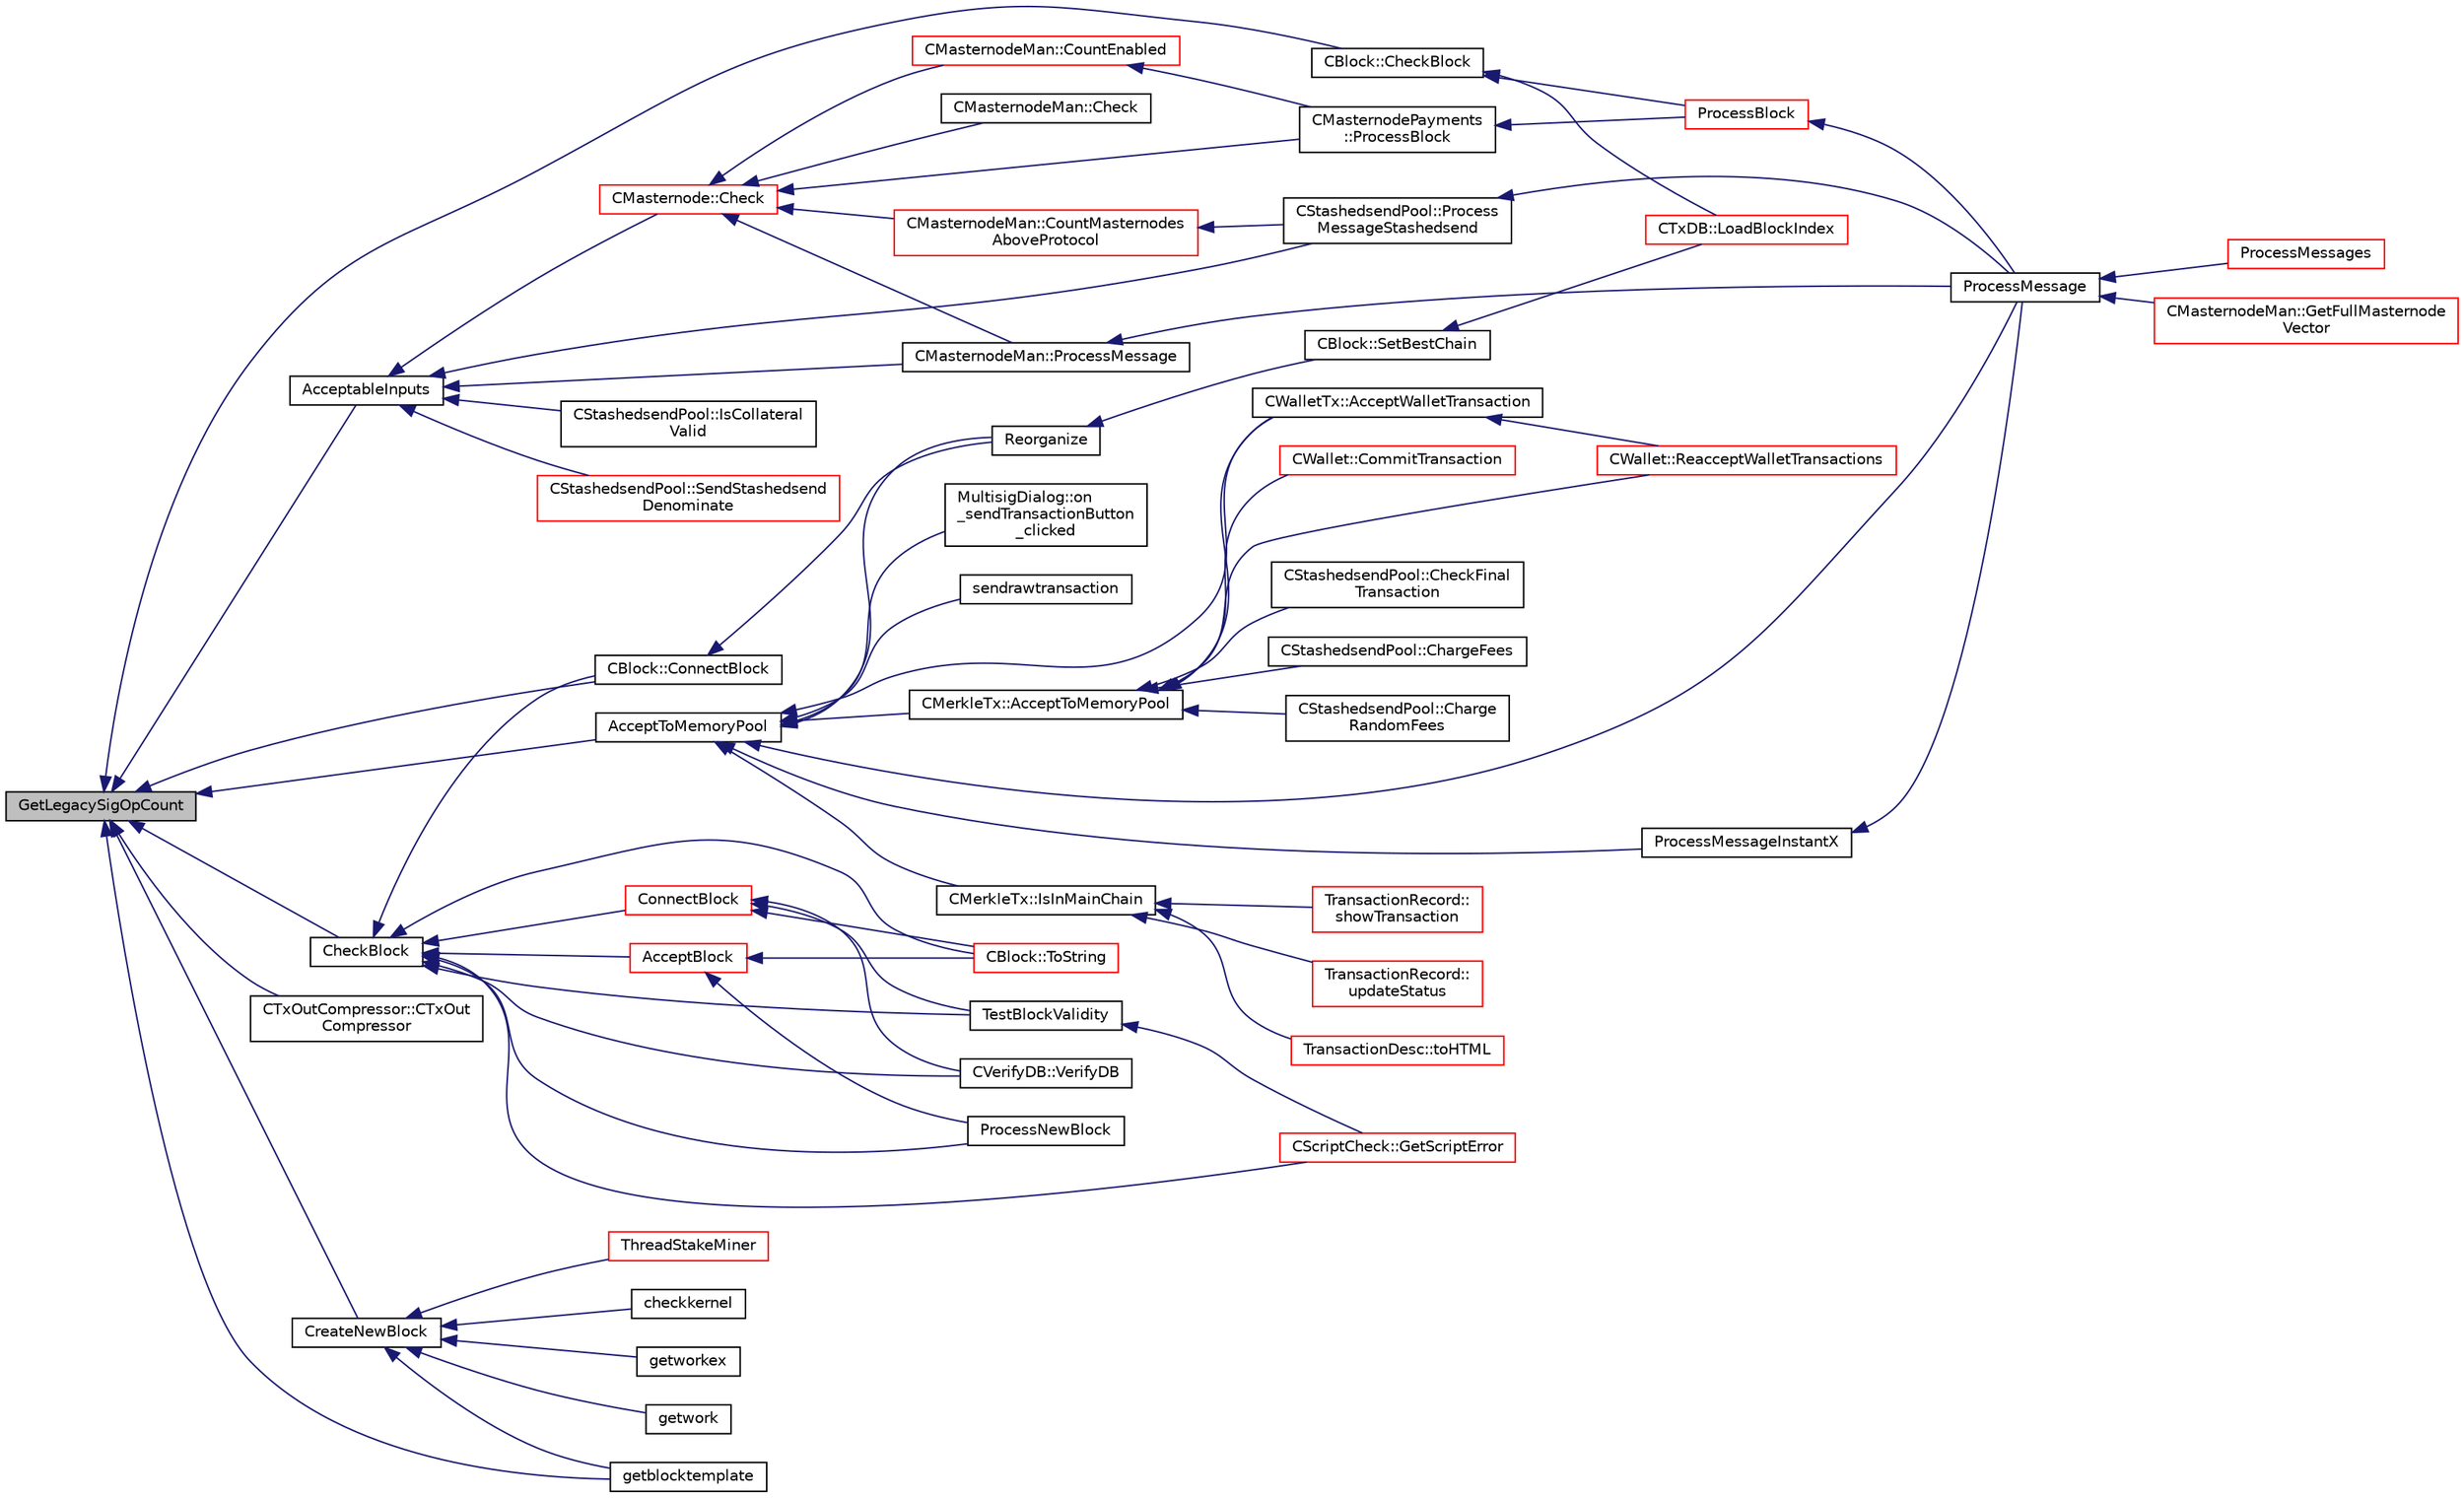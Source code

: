 digraph "GetLegacySigOpCount"
{
  edge [fontname="Helvetica",fontsize="10",labelfontname="Helvetica",labelfontsize="10"];
  node [fontname="Helvetica",fontsize="10",shape=record];
  rankdir="LR";
  Node1143 [label="GetLegacySigOpCount",height=0.2,width=0.4,color="black", fillcolor="grey75", style="filled", fontcolor="black"];
  Node1143 -> Node1144 [dir="back",color="midnightblue",fontsize="10",style="solid",fontname="Helvetica"];
  Node1144 [label="AcceptToMemoryPool",height=0.2,width=0.4,color="black", fillcolor="white", style="filled",URL="$d4/dbf/main_8h.html#addea0e425b693b4c1be712c3ead94568",tooltip="(try to) add transaction to memory pool "];
  Node1144 -> Node1145 [dir="back",color="midnightblue",fontsize="10",style="solid",fontname="Helvetica"];
  Node1145 [label="ProcessMessageInstantX",height=0.2,width=0.4,color="black", fillcolor="white", style="filled",URL="$d6/d5f/instantx_8h.html#aa516cb499ead2691d8ab216a499db5d0"];
  Node1145 -> Node1146 [dir="back",color="midnightblue",fontsize="10",style="solid",fontname="Helvetica"];
  Node1146 [label="ProcessMessage",height=0.2,width=0.4,color="black", fillcolor="white", style="filled",URL="$df/d0a/main_8cpp.html#a8ba92b1a4bce3c835e887a9073d17d8e"];
  Node1146 -> Node1147 [dir="back",color="midnightblue",fontsize="10",style="solid",fontname="Helvetica"];
  Node1147 [label="ProcessMessages",height=0.2,width=0.4,color="red", fillcolor="white", style="filled",URL="$d4/dbf/main_8h.html#a196f9318f02448b85b28d612698934fd"];
  Node1146 -> Node1155 [dir="back",color="midnightblue",fontsize="10",style="solid",fontname="Helvetica"];
  Node1155 [label="CMasternodeMan::GetFullMasternode\lVector",height=0.2,width=0.4,color="red", fillcolor="white", style="filled",URL="$dc/d6b/class_c_masternode_man.html#ab39e213a7601e1bef2eba1d5d63206f5"];
  Node1144 -> Node1161 [dir="back",color="midnightblue",fontsize="10",style="solid",fontname="Helvetica"];
  Node1161 [label="CMerkleTx::AcceptToMemoryPool",height=0.2,width=0.4,color="black", fillcolor="white", style="filled",URL="$d1/dff/class_c_merkle_tx.html#a61126e811a53b941b3efdf5a4e83db90"];
  Node1161 -> Node1162 [dir="back",color="midnightblue",fontsize="10",style="solid",fontname="Helvetica"];
  Node1162 [label="CWalletTx::AcceptWalletTransaction",height=0.2,width=0.4,color="black", fillcolor="white", style="filled",URL="$d6/d53/class_c_wallet_tx.html#af6d1a5a731bb69e1d94de84eb6fd15a5"];
  Node1162 -> Node1163 [dir="back",color="midnightblue",fontsize="10",style="solid",fontname="Helvetica"];
  Node1163 [label="CWallet::ReacceptWalletTransactions",height=0.2,width=0.4,color="red", fillcolor="white", style="filled",URL="$d2/de5/class_c_wallet.html#a796c23450c8482e10e0c75ae5c1fa8ed"];
  Node1161 -> Node1168 [dir="back",color="midnightblue",fontsize="10",style="solid",fontname="Helvetica"];
  Node1168 [label="CStashedsendPool::CheckFinal\lTransaction",height=0.2,width=0.4,color="black", fillcolor="white", style="filled",URL="$dd/d8a/class_c_stashedsend_pool.html#aba122588a53a90150595bc4279beb67c"];
  Node1161 -> Node1169 [dir="back",color="midnightblue",fontsize="10",style="solid",fontname="Helvetica"];
  Node1169 [label="CStashedsendPool::ChargeFees",height=0.2,width=0.4,color="black", fillcolor="white", style="filled",URL="$dd/d8a/class_c_stashedsend_pool.html#acd76c93879dbcbdda4ca0a253f0d9c68",tooltip="Charge fees to bad actors (Charge clients a fee if they&#39;re abusive) "];
  Node1161 -> Node1170 [dir="back",color="midnightblue",fontsize="10",style="solid",fontname="Helvetica"];
  Node1170 [label="CStashedsendPool::Charge\lRandomFees",height=0.2,width=0.4,color="black", fillcolor="white", style="filled",URL="$dd/d8a/class_c_stashedsend_pool.html#abcf715f6e5e01039218bf4881fffc3fe",tooltip="Rarely charge fees to pay miners. "];
  Node1161 -> Node1163 [dir="back",color="midnightblue",fontsize="10",style="solid",fontname="Helvetica"];
  Node1161 -> Node1171 [dir="back",color="midnightblue",fontsize="10",style="solid",fontname="Helvetica"];
  Node1171 [label="CWallet::CommitTransaction",height=0.2,width=0.4,color="red", fillcolor="white", style="filled",URL="$d2/de5/class_c_wallet.html#aa13fbeaebd271f910a54cc5b82d73fde"];
  Node1144 -> Node1162 [dir="back",color="midnightblue",fontsize="10",style="solid",fontname="Helvetica"];
  Node1144 -> Node1188 [dir="back",color="midnightblue",fontsize="10",style="solid",fontname="Helvetica"];
  Node1188 [label="Reorganize",height=0.2,width=0.4,color="black", fillcolor="white", style="filled",URL="$df/d0a/main_8cpp.html#ad8e09920f5a3ce2670c5efa26ef65227"];
  Node1188 -> Node1189 [dir="back",color="midnightblue",fontsize="10",style="solid",fontname="Helvetica"];
  Node1189 [label="CBlock::SetBestChain",height=0.2,width=0.4,color="black", fillcolor="white", style="filled",URL="$d3/d51/class_c_block.html#a6e308b2d75d1cfc4a75eda36feb60ca1"];
  Node1189 -> Node1190 [dir="back",color="midnightblue",fontsize="10",style="solid",fontname="Helvetica"];
  Node1190 [label="CTxDB::LoadBlockIndex",height=0.2,width=0.4,color="red", fillcolor="white", style="filled",URL="$d9/d8d/class_c_tx_d_b.html#abcb9df0821d996f811f6604b452a26a0"];
  Node1144 -> Node1146 [dir="back",color="midnightblue",fontsize="10",style="solid",fontname="Helvetica"];
  Node1144 -> Node1193 [dir="back",color="midnightblue",fontsize="10",style="solid",fontname="Helvetica"];
  Node1193 [label="CMerkleTx::IsInMainChain",height=0.2,width=0.4,color="black", fillcolor="white", style="filled",URL="$d1/dff/class_c_merkle_tx.html#ad4b3623fabf1924dba2a7694e3418e1e"];
  Node1193 -> Node1194 [dir="back",color="midnightblue",fontsize="10",style="solid",fontname="Helvetica"];
  Node1194 [label="TransactionDesc::toHTML",height=0.2,width=0.4,color="red", fillcolor="white", style="filled",URL="$d4/da9/class_transaction_desc.html#ab7c9dbb2048aae121dd9d75df86e64f4"];
  Node1193 -> Node1205 [dir="back",color="midnightblue",fontsize="10",style="solid",fontname="Helvetica"];
  Node1205 [label="TransactionRecord::\lshowTransaction",height=0.2,width=0.4,color="red", fillcolor="white", style="filled",URL="$d1/da7/class_transaction_record.html#a5ad1d1af4bec5b15a624b7a451e8cdbf",tooltip="Decompose CWallet transaction to model transaction records. "];
  Node1193 -> Node1217 [dir="back",color="midnightblue",fontsize="10",style="solid",fontname="Helvetica"];
  Node1217 [label="TransactionRecord::\lupdateStatus",height=0.2,width=0.4,color="red", fillcolor="white", style="filled",URL="$d1/da7/class_transaction_record.html#a9b643dd885a790ae511705a1446556be",tooltip="Update status from core wallet tx. "];
  Node1144 -> Node1224 [dir="back",color="midnightblue",fontsize="10",style="solid",fontname="Helvetica"];
  Node1224 [label="MultisigDialog::on\l_sendTransactionButton\l_clicked",height=0.2,width=0.4,color="black", fillcolor="white", style="filled",URL="$d4/df4/class_multisig_dialog.html#a71fcf325cb0cde9223eefc62b3b7634b"];
  Node1144 -> Node1225 [dir="back",color="midnightblue",fontsize="10",style="solid",fontname="Helvetica"];
  Node1225 [label="sendrawtransaction",height=0.2,width=0.4,color="black", fillcolor="white", style="filled",URL="$dc/da8/rpcrawtransaction_8cpp.html#ad5aad44f890060f42efb49acf349511e"];
  Node1143 -> Node1226 [dir="back",color="midnightblue",fontsize="10",style="solid",fontname="Helvetica"];
  Node1226 [label="AcceptableInputs",height=0.2,width=0.4,color="black", fillcolor="white", style="filled",URL="$d4/dbf/main_8h.html#a43f9c625cc3dfd663a76ddb4d15fce58"];
  Node1226 -> Node1227 [dir="back",color="midnightblue",fontsize="10",style="solid",fontname="Helvetica"];
  Node1227 [label="CMasternode::Check",height=0.2,width=0.4,color="red", fillcolor="white", style="filled",URL="$d6/dac/class_c_masternode.html#a6c5f883b797298678c1cf814faab09a5"];
  Node1227 -> Node1228 [dir="back",color="midnightblue",fontsize="10",style="solid",fontname="Helvetica"];
  Node1228 [label="CMasternodePayments\l::ProcessBlock",height=0.2,width=0.4,color="black", fillcolor="white", style="filled",URL="$dc/d9a/class_c_masternode_payments.html#aa23dfbc148f10f601e9771bfcffea441"];
  Node1228 -> Node1229 [dir="back",color="midnightblue",fontsize="10",style="solid",fontname="Helvetica"];
  Node1229 [label="ProcessBlock",height=0.2,width=0.4,color="red", fillcolor="white", style="filled",URL="$d4/dbf/main_8h.html#a7c8a7be3439bb5e1e40548a332a3cf29"];
  Node1229 -> Node1146 [dir="back",color="midnightblue",fontsize="10",style="solid",fontname="Helvetica"];
  Node1227 -> Node1239 [dir="back",color="midnightblue",fontsize="10",style="solid",fontname="Helvetica"];
  Node1239 [label="CMasternodeMan::Check",height=0.2,width=0.4,color="black", fillcolor="white", style="filled",URL="$dc/d6b/class_c_masternode_man.html#a746a5bed8674a37f69f8987a2bd9bcd1"];
  Node1227 -> Node1240 [dir="back",color="midnightblue",fontsize="10",style="solid",fontname="Helvetica"];
  Node1240 [label="CMasternodeMan::CountEnabled",height=0.2,width=0.4,color="red", fillcolor="white", style="filled",URL="$dc/d6b/class_c_masternode_man.html#ae495279a035d7d259375ae95cbde28f4"];
  Node1240 -> Node1228 [dir="back",color="midnightblue",fontsize="10",style="solid",fontname="Helvetica"];
  Node1227 -> Node1252 [dir="back",color="midnightblue",fontsize="10",style="solid",fontname="Helvetica"];
  Node1252 [label="CMasternodeMan::CountMasternodes\lAboveProtocol",height=0.2,width=0.4,color="red", fillcolor="white", style="filled",URL="$dc/d6b/class_c_masternode_man.html#a26f97dd108171cfaf20951a5d133c156"];
  Node1252 -> Node1256 [dir="back",color="midnightblue",fontsize="10",style="solid",fontname="Helvetica"];
  Node1256 [label="CStashedsendPool::Process\lMessageStashedsend",height=0.2,width=0.4,color="black", fillcolor="white", style="filled",URL="$dd/d8a/class_c_stashedsend_pool.html#a62b472a4e4b1e634bc2e8621be17888e",tooltip="Process a Stashedsend message using the Stashedsend protocol. "];
  Node1256 -> Node1146 [dir="back",color="midnightblue",fontsize="10",style="solid",fontname="Helvetica"];
  Node1227 -> Node1267 [dir="back",color="midnightblue",fontsize="10",style="solid",fontname="Helvetica"];
  Node1267 [label="CMasternodeMan::ProcessMessage",height=0.2,width=0.4,color="black", fillcolor="white", style="filled",URL="$dc/d6b/class_c_masternode_man.html#ae3e5d263cebdcd932eca49caeadce9aa"];
  Node1267 -> Node1146 [dir="back",color="midnightblue",fontsize="10",style="solid",fontname="Helvetica"];
  Node1226 -> Node1267 [dir="back",color="midnightblue",fontsize="10",style="solid",fontname="Helvetica"];
  Node1226 -> Node1256 [dir="back",color="midnightblue",fontsize="10",style="solid",fontname="Helvetica"];
  Node1226 -> Node1268 [dir="back",color="midnightblue",fontsize="10",style="solid",fontname="Helvetica"];
  Node1268 [label="CStashedsendPool::IsCollateral\lValid",height=0.2,width=0.4,color="black", fillcolor="white", style="filled",URL="$dd/d8a/class_c_stashedsend_pool.html#a953b684a05b58919c45c8c6f159b0b14",tooltip="If the collateral is valid given by a client. "];
  Node1226 -> Node1269 [dir="back",color="midnightblue",fontsize="10",style="solid",fontname="Helvetica"];
  Node1269 [label="CStashedsendPool::SendStashedsend\lDenominate",height=0.2,width=0.4,color="red", fillcolor="white", style="filled",URL="$dd/d8a/class_c_stashedsend_pool.html#a6a94b951db9f47197abf79e141e8de1a",tooltip="As a client, send a transaction to a Masternode to start the denomination process. "];
  Node1143 -> Node1272 [dir="back",color="midnightblue",fontsize="10",style="solid",fontname="Helvetica"];
  Node1272 [label="CBlock::ConnectBlock",height=0.2,width=0.4,color="black", fillcolor="white", style="filled",URL="$d3/d51/class_c_block.html#a1ae149d97c7b7eadf48f5cea934b6217"];
  Node1272 -> Node1188 [dir="back",color="midnightblue",fontsize="10",style="solid",fontname="Helvetica"];
  Node1143 -> Node1273 [dir="back",color="midnightblue",fontsize="10",style="solid",fontname="Helvetica"];
  Node1273 [label="CBlock::CheckBlock",height=0.2,width=0.4,color="black", fillcolor="white", style="filled",URL="$d3/d51/class_c_block.html#a423d19b5a2bf03e26cd412976df3ab20"];
  Node1273 -> Node1229 [dir="back",color="midnightblue",fontsize="10",style="solid",fontname="Helvetica"];
  Node1273 -> Node1190 [dir="back",color="midnightblue",fontsize="10",style="solid",fontname="Helvetica"];
  Node1143 -> Node1274 [dir="back",color="midnightblue",fontsize="10",style="solid",fontname="Helvetica"];
  Node1274 [label="CTxOutCompressor::CTxOut\lCompressor",height=0.2,width=0.4,color="black", fillcolor="white", style="filled",URL="$d9/d8d/class_c_tx_out_compressor.html#a38ef1033989cd003de65598620d15cea"];
  Node1143 -> Node1275 [dir="back",color="midnightblue",fontsize="10",style="solid",fontname="Helvetica"];
  Node1275 [label="CreateNewBlock",height=0.2,width=0.4,color="black", fillcolor="white", style="filled",URL="$de/d13/miner_8h.html#aca0de7d757e027c2b08bd101c68c1549"];
  Node1275 -> Node1237 [dir="back",color="midnightblue",fontsize="10",style="solid",fontname="Helvetica"];
  Node1237 [label="ThreadStakeMiner",height=0.2,width=0.4,color="red", fillcolor="white", style="filled",URL="$d6/de3/miner_8cpp.html#a31faece5ef0e403969b3d3debd79b352"];
  Node1275 -> Node1276 [dir="back",color="midnightblue",fontsize="10",style="solid",fontname="Helvetica"];
  Node1276 [label="checkkernel",height=0.2,width=0.4,color="black", fillcolor="white", style="filled",URL="$d4/ddd/rpcmining_8cpp.html#a36ee2284a7252841b8a62a9531b6acbc"];
  Node1275 -> Node1234 [dir="back",color="midnightblue",fontsize="10",style="solid",fontname="Helvetica"];
  Node1234 [label="getworkex",height=0.2,width=0.4,color="black", fillcolor="white", style="filled",URL="$d4/ddd/rpcmining_8cpp.html#aa40f86dc468a3f2ef4a3bba99e20a069"];
  Node1275 -> Node1235 [dir="back",color="midnightblue",fontsize="10",style="solid",fontname="Helvetica"];
  Node1235 [label="getwork",height=0.2,width=0.4,color="black", fillcolor="white", style="filled",URL="$d4/ddd/rpcmining_8cpp.html#a356be62c93d38267a7da9e1cb644d547"];
  Node1275 -> Node1277 [dir="back",color="midnightblue",fontsize="10",style="solid",fontname="Helvetica"];
  Node1277 [label="getblocktemplate",height=0.2,width=0.4,color="black", fillcolor="white", style="filled",URL="$d4/ddd/rpcmining_8cpp.html#a27347eecedd59156c914fcb5ce488f9a"];
  Node1143 -> Node1277 [dir="back",color="midnightblue",fontsize="10",style="solid",fontname="Helvetica"];
  Node1143 -> Node1278 [dir="back",color="midnightblue",fontsize="10",style="solid",fontname="Helvetica"];
  Node1278 [label="CheckBlock",height=0.2,width=0.4,color="black", fillcolor="white", style="filled",URL="$db/d38/validation_8h.html#adf3a2eef0a7ce0071f4d00a4ddf26943",tooltip="Functions for validating blocks and updating the block tree. "];
  Node1278 -> Node1272 [dir="back",color="midnightblue",fontsize="10",style="solid",fontname="Helvetica"];
  Node1278 -> Node1279 [dir="back",color="midnightblue",fontsize="10",style="solid",fontname="Helvetica"];
  Node1279 [label="CBlock::ToString",height=0.2,width=0.4,color="red", fillcolor="white", style="filled",URL="$d3/d51/class_c_block.html#a0e8a98f10831c00ae76b3a831c4804e5"];
  Node1278 -> Node1280 [dir="back",color="midnightblue",fontsize="10",style="solid",fontname="Helvetica"];
  Node1280 [label="ConnectBlock",height=0.2,width=0.4,color="red", fillcolor="white", style="filled",URL="$dd/d7d/validation_8cpp.html#afafbb35ee38b98e832fcb8b159942055",tooltip="Apply the effects of this block (with given index) on the UTXO set represented by coins..."];
  Node1280 -> Node1279 [dir="back",color="midnightblue",fontsize="10",style="solid",fontname="Helvetica"];
  Node1280 -> Node1288 [dir="back",color="midnightblue",fontsize="10",style="solid",fontname="Helvetica"];
  Node1288 [label="TestBlockValidity",height=0.2,width=0.4,color="black", fillcolor="white", style="filled",URL="$db/d38/validation_8h.html#a12c39e969c9077605ae8a91730fb78d3",tooltip="Check a block is completely valid from start to finish (only works on top of our current best block..."];
  Node1288 -> Node1289 [dir="back",color="midnightblue",fontsize="10",style="solid",fontname="Helvetica"];
  Node1289 [label="CScriptCheck::GetScriptError",height=0.2,width=0.4,color="red", fillcolor="white", style="filled",URL="$df/d12/class_c_script_check.html#a1340496c37e521c253606b5957173afd"];
  Node1280 -> Node1297 [dir="back",color="midnightblue",fontsize="10",style="solid",fontname="Helvetica"];
  Node1297 [label="CVerifyDB::VerifyDB",height=0.2,width=0.4,color="black", fillcolor="white", style="filled",URL="$d7/da0/class_c_verify_d_b.html#af12e07230f20d23cf01d417d0e785c49"];
  Node1278 -> Node1298 [dir="back",color="midnightblue",fontsize="10",style="solid",fontname="Helvetica"];
  Node1298 [label="AcceptBlock",height=0.2,width=0.4,color="red", fillcolor="white", style="filled",URL="$dd/d7d/validation_8cpp.html#aaa7054d6767ac72da76062adba62e296",tooltip="Store block on disk. "];
  Node1298 -> Node1279 [dir="back",color="midnightblue",fontsize="10",style="solid",fontname="Helvetica"];
  Node1298 -> Node1286 [dir="back",color="midnightblue",fontsize="10",style="solid",fontname="Helvetica"];
  Node1286 [label="ProcessNewBlock",height=0.2,width=0.4,color="black", fillcolor="white", style="filled",URL="$db/d38/validation_8h.html#a290fce59049c0951b8eb73f0129bf6f0",tooltip="Process an incoming block. "];
  Node1278 -> Node1286 [dir="back",color="midnightblue",fontsize="10",style="solid",fontname="Helvetica"];
  Node1278 -> Node1288 [dir="back",color="midnightblue",fontsize="10",style="solid",fontname="Helvetica"];
  Node1278 -> Node1297 [dir="back",color="midnightblue",fontsize="10",style="solid",fontname="Helvetica"];
  Node1278 -> Node1289 [dir="back",color="midnightblue",fontsize="10",style="solid",fontname="Helvetica"];
}
